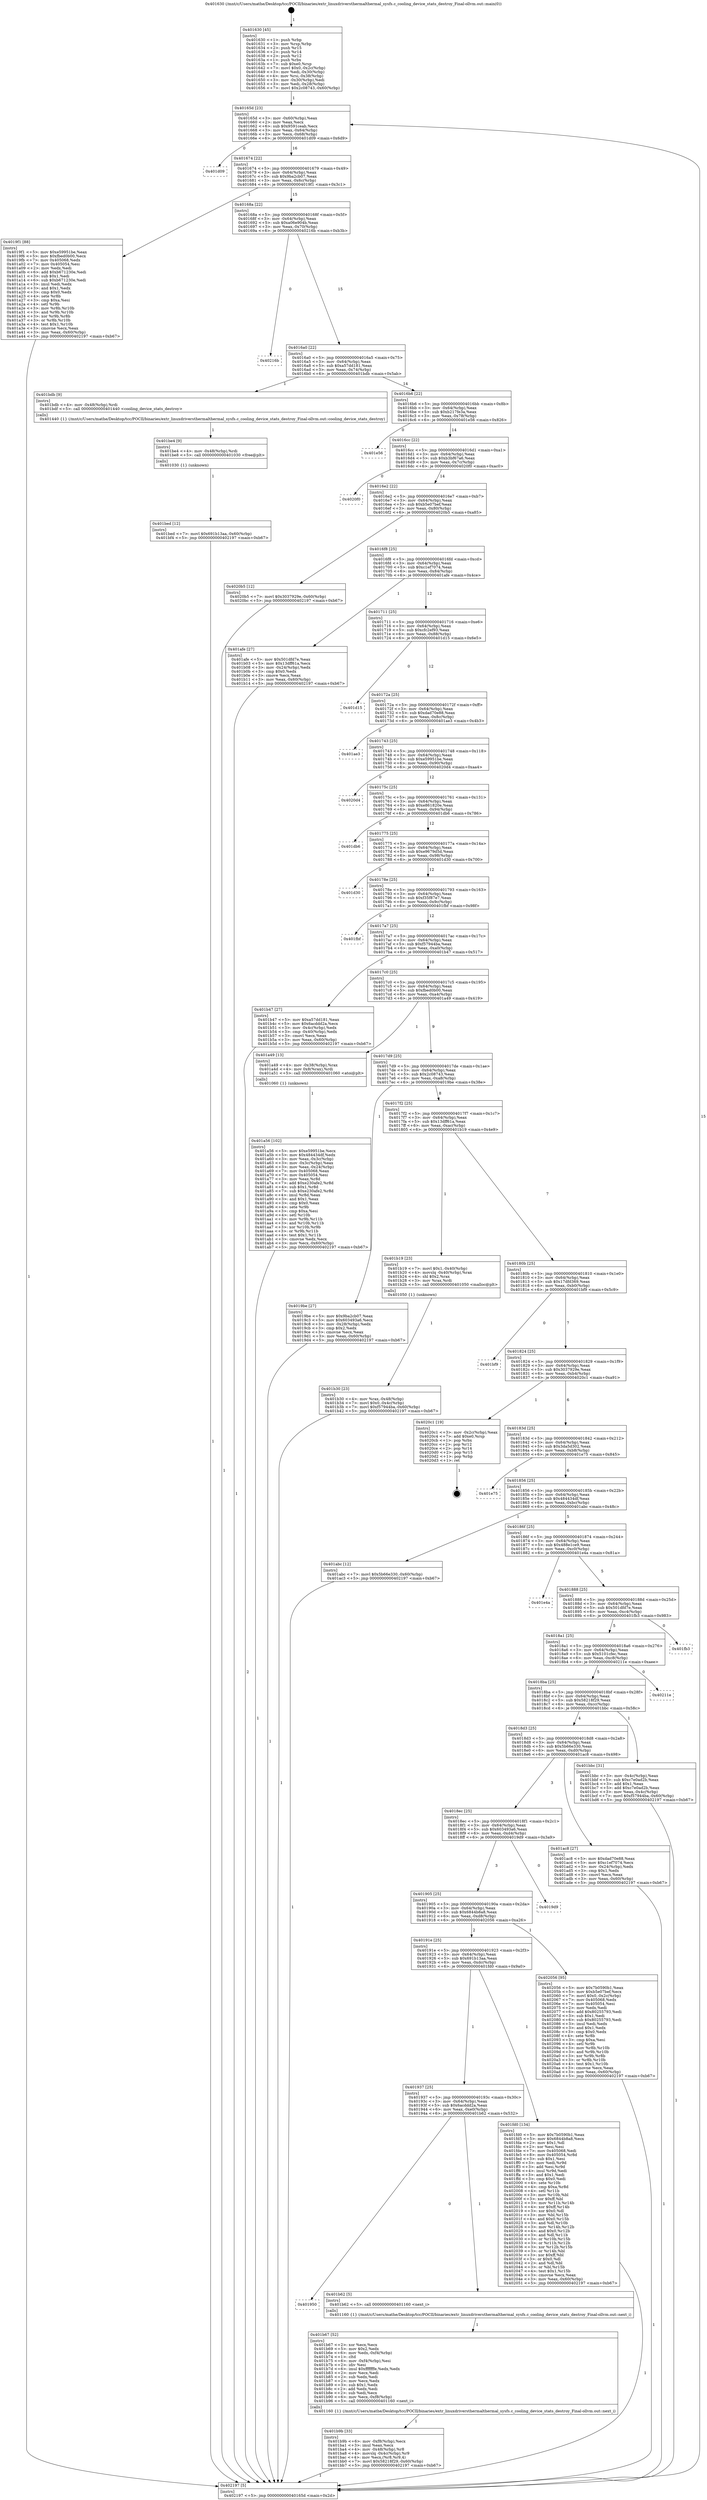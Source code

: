 digraph "0x401630" {
  label = "0x401630 (/mnt/c/Users/mathe/Desktop/tcc/POCII/binaries/extr_linuxdriversthermalthermal_sysfs.c_cooling_device_stats_destroy_Final-ollvm.out::main(0))"
  labelloc = "t"
  node[shape=record]

  Entry [label="",width=0.3,height=0.3,shape=circle,fillcolor=black,style=filled]
  "0x40165d" [label="{
     0x40165d [23]\l
     | [instrs]\l
     &nbsp;&nbsp;0x40165d \<+3\>: mov -0x60(%rbp),%eax\l
     &nbsp;&nbsp;0x401660 \<+2\>: mov %eax,%ecx\l
     &nbsp;&nbsp;0x401662 \<+6\>: sub $0x9591ceab,%ecx\l
     &nbsp;&nbsp;0x401668 \<+3\>: mov %eax,-0x64(%rbp)\l
     &nbsp;&nbsp;0x40166b \<+3\>: mov %ecx,-0x68(%rbp)\l
     &nbsp;&nbsp;0x40166e \<+6\>: je 0000000000401d09 \<main+0x6d9\>\l
  }"]
  "0x401d09" [label="{
     0x401d09\l
  }", style=dashed]
  "0x401674" [label="{
     0x401674 [22]\l
     | [instrs]\l
     &nbsp;&nbsp;0x401674 \<+5\>: jmp 0000000000401679 \<main+0x49\>\l
     &nbsp;&nbsp;0x401679 \<+3\>: mov -0x64(%rbp),%eax\l
     &nbsp;&nbsp;0x40167c \<+5\>: sub $0x9ba2cb07,%eax\l
     &nbsp;&nbsp;0x401681 \<+3\>: mov %eax,-0x6c(%rbp)\l
     &nbsp;&nbsp;0x401684 \<+6\>: je 00000000004019f1 \<main+0x3c1\>\l
  }"]
  Exit [label="",width=0.3,height=0.3,shape=circle,fillcolor=black,style=filled,peripheries=2]
  "0x4019f1" [label="{
     0x4019f1 [88]\l
     | [instrs]\l
     &nbsp;&nbsp;0x4019f1 \<+5\>: mov $0xe59951be,%eax\l
     &nbsp;&nbsp;0x4019f6 \<+5\>: mov $0xfbed0b00,%ecx\l
     &nbsp;&nbsp;0x4019fb \<+7\>: mov 0x405068,%edx\l
     &nbsp;&nbsp;0x401a02 \<+7\>: mov 0x405054,%esi\l
     &nbsp;&nbsp;0x401a09 \<+2\>: mov %edx,%edi\l
     &nbsp;&nbsp;0x401a0b \<+6\>: add $0xb671230e,%edi\l
     &nbsp;&nbsp;0x401a11 \<+3\>: sub $0x1,%edi\l
     &nbsp;&nbsp;0x401a14 \<+6\>: sub $0xb671230e,%edi\l
     &nbsp;&nbsp;0x401a1a \<+3\>: imul %edi,%edx\l
     &nbsp;&nbsp;0x401a1d \<+3\>: and $0x1,%edx\l
     &nbsp;&nbsp;0x401a20 \<+3\>: cmp $0x0,%edx\l
     &nbsp;&nbsp;0x401a23 \<+4\>: sete %r8b\l
     &nbsp;&nbsp;0x401a27 \<+3\>: cmp $0xa,%esi\l
     &nbsp;&nbsp;0x401a2a \<+4\>: setl %r9b\l
     &nbsp;&nbsp;0x401a2e \<+3\>: mov %r8b,%r10b\l
     &nbsp;&nbsp;0x401a31 \<+3\>: and %r9b,%r10b\l
     &nbsp;&nbsp;0x401a34 \<+3\>: xor %r9b,%r8b\l
     &nbsp;&nbsp;0x401a37 \<+3\>: or %r8b,%r10b\l
     &nbsp;&nbsp;0x401a3a \<+4\>: test $0x1,%r10b\l
     &nbsp;&nbsp;0x401a3e \<+3\>: cmovne %ecx,%eax\l
     &nbsp;&nbsp;0x401a41 \<+3\>: mov %eax,-0x60(%rbp)\l
     &nbsp;&nbsp;0x401a44 \<+5\>: jmp 0000000000402197 \<main+0xb67\>\l
  }"]
  "0x40168a" [label="{
     0x40168a [22]\l
     | [instrs]\l
     &nbsp;&nbsp;0x40168a \<+5\>: jmp 000000000040168f \<main+0x5f\>\l
     &nbsp;&nbsp;0x40168f \<+3\>: mov -0x64(%rbp),%eax\l
     &nbsp;&nbsp;0x401692 \<+5\>: sub $0xa06e904b,%eax\l
     &nbsp;&nbsp;0x401697 \<+3\>: mov %eax,-0x70(%rbp)\l
     &nbsp;&nbsp;0x40169a \<+6\>: je 000000000040216b \<main+0xb3b\>\l
  }"]
  "0x401bed" [label="{
     0x401bed [12]\l
     | [instrs]\l
     &nbsp;&nbsp;0x401bed \<+7\>: movl $0x691b13aa,-0x60(%rbp)\l
     &nbsp;&nbsp;0x401bf4 \<+5\>: jmp 0000000000402197 \<main+0xb67\>\l
  }"]
  "0x40216b" [label="{
     0x40216b\l
  }", style=dashed]
  "0x4016a0" [label="{
     0x4016a0 [22]\l
     | [instrs]\l
     &nbsp;&nbsp;0x4016a0 \<+5\>: jmp 00000000004016a5 \<main+0x75\>\l
     &nbsp;&nbsp;0x4016a5 \<+3\>: mov -0x64(%rbp),%eax\l
     &nbsp;&nbsp;0x4016a8 \<+5\>: sub $0xa57dd181,%eax\l
     &nbsp;&nbsp;0x4016ad \<+3\>: mov %eax,-0x74(%rbp)\l
     &nbsp;&nbsp;0x4016b0 \<+6\>: je 0000000000401bdb \<main+0x5ab\>\l
  }"]
  "0x401be4" [label="{
     0x401be4 [9]\l
     | [instrs]\l
     &nbsp;&nbsp;0x401be4 \<+4\>: mov -0x48(%rbp),%rdi\l
     &nbsp;&nbsp;0x401be8 \<+5\>: call 0000000000401030 \<free@plt\>\l
     | [calls]\l
     &nbsp;&nbsp;0x401030 \{1\} (unknown)\l
  }"]
  "0x401bdb" [label="{
     0x401bdb [9]\l
     | [instrs]\l
     &nbsp;&nbsp;0x401bdb \<+4\>: mov -0x48(%rbp),%rdi\l
     &nbsp;&nbsp;0x401bdf \<+5\>: call 0000000000401440 \<cooling_device_stats_destroy\>\l
     | [calls]\l
     &nbsp;&nbsp;0x401440 \{1\} (/mnt/c/Users/mathe/Desktop/tcc/POCII/binaries/extr_linuxdriversthermalthermal_sysfs.c_cooling_device_stats_destroy_Final-ollvm.out::cooling_device_stats_destroy)\l
  }"]
  "0x4016b6" [label="{
     0x4016b6 [22]\l
     | [instrs]\l
     &nbsp;&nbsp;0x4016b6 \<+5\>: jmp 00000000004016bb \<main+0x8b\>\l
     &nbsp;&nbsp;0x4016bb \<+3\>: mov -0x64(%rbp),%eax\l
     &nbsp;&nbsp;0x4016be \<+5\>: sub $0xb217fe3a,%eax\l
     &nbsp;&nbsp;0x4016c3 \<+3\>: mov %eax,-0x78(%rbp)\l
     &nbsp;&nbsp;0x4016c6 \<+6\>: je 0000000000401e56 \<main+0x826\>\l
  }"]
  "0x401b9b" [label="{
     0x401b9b [33]\l
     | [instrs]\l
     &nbsp;&nbsp;0x401b9b \<+6\>: mov -0xf8(%rbp),%ecx\l
     &nbsp;&nbsp;0x401ba1 \<+3\>: imul %eax,%ecx\l
     &nbsp;&nbsp;0x401ba4 \<+4\>: mov -0x48(%rbp),%r8\l
     &nbsp;&nbsp;0x401ba8 \<+4\>: movslq -0x4c(%rbp),%r9\l
     &nbsp;&nbsp;0x401bac \<+4\>: mov %ecx,(%r8,%r9,4)\l
     &nbsp;&nbsp;0x401bb0 \<+7\>: movl $0x58218f29,-0x60(%rbp)\l
     &nbsp;&nbsp;0x401bb7 \<+5\>: jmp 0000000000402197 \<main+0xb67\>\l
  }"]
  "0x401e56" [label="{
     0x401e56\l
  }", style=dashed]
  "0x4016cc" [label="{
     0x4016cc [22]\l
     | [instrs]\l
     &nbsp;&nbsp;0x4016cc \<+5\>: jmp 00000000004016d1 \<main+0xa1\>\l
     &nbsp;&nbsp;0x4016d1 \<+3\>: mov -0x64(%rbp),%eax\l
     &nbsp;&nbsp;0x4016d4 \<+5\>: sub $0xb3bf67a6,%eax\l
     &nbsp;&nbsp;0x4016d9 \<+3\>: mov %eax,-0x7c(%rbp)\l
     &nbsp;&nbsp;0x4016dc \<+6\>: je 00000000004020f0 \<main+0xac0\>\l
  }"]
  "0x401b67" [label="{
     0x401b67 [52]\l
     | [instrs]\l
     &nbsp;&nbsp;0x401b67 \<+2\>: xor %ecx,%ecx\l
     &nbsp;&nbsp;0x401b69 \<+5\>: mov $0x2,%edx\l
     &nbsp;&nbsp;0x401b6e \<+6\>: mov %edx,-0xf4(%rbp)\l
     &nbsp;&nbsp;0x401b74 \<+1\>: cltd\l
     &nbsp;&nbsp;0x401b75 \<+6\>: mov -0xf4(%rbp),%esi\l
     &nbsp;&nbsp;0x401b7b \<+2\>: idiv %esi\l
     &nbsp;&nbsp;0x401b7d \<+6\>: imul $0xfffffffe,%edx,%edx\l
     &nbsp;&nbsp;0x401b83 \<+2\>: mov %ecx,%edi\l
     &nbsp;&nbsp;0x401b85 \<+2\>: sub %edx,%edi\l
     &nbsp;&nbsp;0x401b87 \<+2\>: mov %ecx,%edx\l
     &nbsp;&nbsp;0x401b89 \<+3\>: sub $0x1,%edx\l
     &nbsp;&nbsp;0x401b8c \<+2\>: add %edx,%edi\l
     &nbsp;&nbsp;0x401b8e \<+2\>: sub %edi,%ecx\l
     &nbsp;&nbsp;0x401b90 \<+6\>: mov %ecx,-0xf8(%rbp)\l
     &nbsp;&nbsp;0x401b96 \<+5\>: call 0000000000401160 \<next_i\>\l
     | [calls]\l
     &nbsp;&nbsp;0x401160 \{1\} (/mnt/c/Users/mathe/Desktop/tcc/POCII/binaries/extr_linuxdriversthermalthermal_sysfs.c_cooling_device_stats_destroy_Final-ollvm.out::next_i)\l
  }"]
  "0x4020f0" [label="{
     0x4020f0\l
  }", style=dashed]
  "0x4016e2" [label="{
     0x4016e2 [22]\l
     | [instrs]\l
     &nbsp;&nbsp;0x4016e2 \<+5\>: jmp 00000000004016e7 \<main+0xb7\>\l
     &nbsp;&nbsp;0x4016e7 \<+3\>: mov -0x64(%rbp),%eax\l
     &nbsp;&nbsp;0x4016ea \<+5\>: sub $0xb5e07bef,%eax\l
     &nbsp;&nbsp;0x4016ef \<+3\>: mov %eax,-0x80(%rbp)\l
     &nbsp;&nbsp;0x4016f2 \<+6\>: je 00000000004020b5 \<main+0xa85\>\l
  }"]
  "0x401950" [label="{
     0x401950\l
  }", style=dashed]
  "0x4020b5" [label="{
     0x4020b5 [12]\l
     | [instrs]\l
     &nbsp;&nbsp;0x4020b5 \<+7\>: movl $0x3037929e,-0x60(%rbp)\l
     &nbsp;&nbsp;0x4020bc \<+5\>: jmp 0000000000402197 \<main+0xb67\>\l
  }"]
  "0x4016f8" [label="{
     0x4016f8 [25]\l
     | [instrs]\l
     &nbsp;&nbsp;0x4016f8 \<+5\>: jmp 00000000004016fd \<main+0xcd\>\l
     &nbsp;&nbsp;0x4016fd \<+3\>: mov -0x64(%rbp),%eax\l
     &nbsp;&nbsp;0x401700 \<+5\>: sub $0xc1ef7074,%eax\l
     &nbsp;&nbsp;0x401705 \<+6\>: mov %eax,-0x84(%rbp)\l
     &nbsp;&nbsp;0x40170b \<+6\>: je 0000000000401afe \<main+0x4ce\>\l
  }"]
  "0x401b62" [label="{
     0x401b62 [5]\l
     | [instrs]\l
     &nbsp;&nbsp;0x401b62 \<+5\>: call 0000000000401160 \<next_i\>\l
     | [calls]\l
     &nbsp;&nbsp;0x401160 \{1\} (/mnt/c/Users/mathe/Desktop/tcc/POCII/binaries/extr_linuxdriversthermalthermal_sysfs.c_cooling_device_stats_destroy_Final-ollvm.out::next_i)\l
  }"]
  "0x401afe" [label="{
     0x401afe [27]\l
     | [instrs]\l
     &nbsp;&nbsp;0x401afe \<+5\>: mov $0x501dfd7e,%eax\l
     &nbsp;&nbsp;0x401b03 \<+5\>: mov $0x13dff61a,%ecx\l
     &nbsp;&nbsp;0x401b08 \<+3\>: mov -0x24(%rbp),%edx\l
     &nbsp;&nbsp;0x401b0b \<+3\>: cmp $0x0,%edx\l
     &nbsp;&nbsp;0x401b0e \<+3\>: cmove %ecx,%eax\l
     &nbsp;&nbsp;0x401b11 \<+3\>: mov %eax,-0x60(%rbp)\l
     &nbsp;&nbsp;0x401b14 \<+5\>: jmp 0000000000402197 \<main+0xb67\>\l
  }"]
  "0x401711" [label="{
     0x401711 [25]\l
     | [instrs]\l
     &nbsp;&nbsp;0x401711 \<+5\>: jmp 0000000000401716 \<main+0xe6\>\l
     &nbsp;&nbsp;0x401716 \<+3\>: mov -0x64(%rbp),%eax\l
     &nbsp;&nbsp;0x401719 \<+5\>: sub $0xcfc2ef93,%eax\l
     &nbsp;&nbsp;0x40171e \<+6\>: mov %eax,-0x88(%rbp)\l
     &nbsp;&nbsp;0x401724 \<+6\>: je 0000000000401d15 \<main+0x6e5\>\l
  }"]
  "0x401937" [label="{
     0x401937 [25]\l
     | [instrs]\l
     &nbsp;&nbsp;0x401937 \<+5\>: jmp 000000000040193c \<main+0x30c\>\l
     &nbsp;&nbsp;0x40193c \<+3\>: mov -0x64(%rbp),%eax\l
     &nbsp;&nbsp;0x40193f \<+5\>: sub $0x6acddd2a,%eax\l
     &nbsp;&nbsp;0x401944 \<+6\>: mov %eax,-0xe0(%rbp)\l
     &nbsp;&nbsp;0x40194a \<+6\>: je 0000000000401b62 \<main+0x532\>\l
  }"]
  "0x401d15" [label="{
     0x401d15\l
  }", style=dashed]
  "0x40172a" [label="{
     0x40172a [25]\l
     | [instrs]\l
     &nbsp;&nbsp;0x40172a \<+5\>: jmp 000000000040172f \<main+0xff\>\l
     &nbsp;&nbsp;0x40172f \<+3\>: mov -0x64(%rbp),%eax\l
     &nbsp;&nbsp;0x401732 \<+5\>: sub $0xdad70e88,%eax\l
     &nbsp;&nbsp;0x401737 \<+6\>: mov %eax,-0x8c(%rbp)\l
     &nbsp;&nbsp;0x40173d \<+6\>: je 0000000000401ae3 \<main+0x4b3\>\l
  }"]
  "0x401fd0" [label="{
     0x401fd0 [134]\l
     | [instrs]\l
     &nbsp;&nbsp;0x401fd0 \<+5\>: mov $0x7b0590b1,%eax\l
     &nbsp;&nbsp;0x401fd5 \<+5\>: mov $0x6844b8a8,%ecx\l
     &nbsp;&nbsp;0x401fda \<+2\>: mov $0x1,%dl\l
     &nbsp;&nbsp;0x401fdc \<+2\>: xor %esi,%esi\l
     &nbsp;&nbsp;0x401fde \<+7\>: mov 0x405068,%edi\l
     &nbsp;&nbsp;0x401fe5 \<+8\>: mov 0x405054,%r8d\l
     &nbsp;&nbsp;0x401fed \<+3\>: sub $0x1,%esi\l
     &nbsp;&nbsp;0x401ff0 \<+3\>: mov %edi,%r9d\l
     &nbsp;&nbsp;0x401ff3 \<+3\>: add %esi,%r9d\l
     &nbsp;&nbsp;0x401ff6 \<+4\>: imul %r9d,%edi\l
     &nbsp;&nbsp;0x401ffa \<+3\>: and $0x1,%edi\l
     &nbsp;&nbsp;0x401ffd \<+3\>: cmp $0x0,%edi\l
     &nbsp;&nbsp;0x402000 \<+4\>: sete %r10b\l
     &nbsp;&nbsp;0x402004 \<+4\>: cmp $0xa,%r8d\l
     &nbsp;&nbsp;0x402008 \<+4\>: setl %r11b\l
     &nbsp;&nbsp;0x40200c \<+3\>: mov %r10b,%bl\l
     &nbsp;&nbsp;0x40200f \<+3\>: xor $0xff,%bl\l
     &nbsp;&nbsp;0x402012 \<+3\>: mov %r11b,%r14b\l
     &nbsp;&nbsp;0x402015 \<+4\>: xor $0xff,%r14b\l
     &nbsp;&nbsp;0x402019 \<+3\>: xor $0x0,%dl\l
     &nbsp;&nbsp;0x40201c \<+3\>: mov %bl,%r15b\l
     &nbsp;&nbsp;0x40201f \<+4\>: and $0x0,%r15b\l
     &nbsp;&nbsp;0x402023 \<+3\>: and %dl,%r10b\l
     &nbsp;&nbsp;0x402026 \<+3\>: mov %r14b,%r12b\l
     &nbsp;&nbsp;0x402029 \<+4\>: and $0x0,%r12b\l
     &nbsp;&nbsp;0x40202d \<+3\>: and %dl,%r11b\l
     &nbsp;&nbsp;0x402030 \<+3\>: or %r10b,%r15b\l
     &nbsp;&nbsp;0x402033 \<+3\>: or %r11b,%r12b\l
     &nbsp;&nbsp;0x402036 \<+3\>: xor %r12b,%r15b\l
     &nbsp;&nbsp;0x402039 \<+3\>: or %r14b,%bl\l
     &nbsp;&nbsp;0x40203c \<+3\>: xor $0xff,%bl\l
     &nbsp;&nbsp;0x40203f \<+3\>: or $0x0,%dl\l
     &nbsp;&nbsp;0x402042 \<+2\>: and %dl,%bl\l
     &nbsp;&nbsp;0x402044 \<+3\>: or %bl,%r15b\l
     &nbsp;&nbsp;0x402047 \<+4\>: test $0x1,%r15b\l
     &nbsp;&nbsp;0x40204b \<+3\>: cmovne %ecx,%eax\l
     &nbsp;&nbsp;0x40204e \<+3\>: mov %eax,-0x60(%rbp)\l
     &nbsp;&nbsp;0x402051 \<+5\>: jmp 0000000000402197 \<main+0xb67\>\l
  }"]
  "0x401ae3" [label="{
     0x401ae3\l
  }", style=dashed]
  "0x401743" [label="{
     0x401743 [25]\l
     | [instrs]\l
     &nbsp;&nbsp;0x401743 \<+5\>: jmp 0000000000401748 \<main+0x118\>\l
     &nbsp;&nbsp;0x401748 \<+3\>: mov -0x64(%rbp),%eax\l
     &nbsp;&nbsp;0x40174b \<+5\>: sub $0xe59951be,%eax\l
     &nbsp;&nbsp;0x401750 \<+6\>: mov %eax,-0x90(%rbp)\l
     &nbsp;&nbsp;0x401756 \<+6\>: je 00000000004020d4 \<main+0xaa4\>\l
  }"]
  "0x40191e" [label="{
     0x40191e [25]\l
     | [instrs]\l
     &nbsp;&nbsp;0x40191e \<+5\>: jmp 0000000000401923 \<main+0x2f3\>\l
     &nbsp;&nbsp;0x401923 \<+3\>: mov -0x64(%rbp),%eax\l
     &nbsp;&nbsp;0x401926 \<+5\>: sub $0x691b13aa,%eax\l
     &nbsp;&nbsp;0x40192b \<+6\>: mov %eax,-0xdc(%rbp)\l
     &nbsp;&nbsp;0x401931 \<+6\>: je 0000000000401fd0 \<main+0x9a0\>\l
  }"]
  "0x4020d4" [label="{
     0x4020d4\l
  }", style=dashed]
  "0x40175c" [label="{
     0x40175c [25]\l
     | [instrs]\l
     &nbsp;&nbsp;0x40175c \<+5\>: jmp 0000000000401761 \<main+0x131\>\l
     &nbsp;&nbsp;0x401761 \<+3\>: mov -0x64(%rbp),%eax\l
     &nbsp;&nbsp;0x401764 \<+5\>: sub $0xe861820e,%eax\l
     &nbsp;&nbsp;0x401769 \<+6\>: mov %eax,-0x94(%rbp)\l
     &nbsp;&nbsp;0x40176f \<+6\>: je 0000000000401db6 \<main+0x786\>\l
  }"]
  "0x402056" [label="{
     0x402056 [95]\l
     | [instrs]\l
     &nbsp;&nbsp;0x402056 \<+5\>: mov $0x7b0590b1,%eax\l
     &nbsp;&nbsp;0x40205b \<+5\>: mov $0xb5e07bef,%ecx\l
     &nbsp;&nbsp;0x402060 \<+7\>: movl $0x0,-0x2c(%rbp)\l
     &nbsp;&nbsp;0x402067 \<+7\>: mov 0x405068,%edx\l
     &nbsp;&nbsp;0x40206e \<+7\>: mov 0x405054,%esi\l
     &nbsp;&nbsp;0x402075 \<+2\>: mov %edx,%edi\l
     &nbsp;&nbsp;0x402077 \<+6\>: add $0x80255793,%edi\l
     &nbsp;&nbsp;0x40207d \<+3\>: sub $0x1,%edi\l
     &nbsp;&nbsp;0x402080 \<+6\>: sub $0x80255793,%edi\l
     &nbsp;&nbsp;0x402086 \<+3\>: imul %edi,%edx\l
     &nbsp;&nbsp;0x402089 \<+3\>: and $0x1,%edx\l
     &nbsp;&nbsp;0x40208c \<+3\>: cmp $0x0,%edx\l
     &nbsp;&nbsp;0x40208f \<+4\>: sete %r8b\l
     &nbsp;&nbsp;0x402093 \<+3\>: cmp $0xa,%esi\l
     &nbsp;&nbsp;0x402096 \<+4\>: setl %r9b\l
     &nbsp;&nbsp;0x40209a \<+3\>: mov %r8b,%r10b\l
     &nbsp;&nbsp;0x40209d \<+3\>: and %r9b,%r10b\l
     &nbsp;&nbsp;0x4020a0 \<+3\>: xor %r9b,%r8b\l
     &nbsp;&nbsp;0x4020a3 \<+3\>: or %r8b,%r10b\l
     &nbsp;&nbsp;0x4020a6 \<+4\>: test $0x1,%r10b\l
     &nbsp;&nbsp;0x4020aa \<+3\>: cmovne %ecx,%eax\l
     &nbsp;&nbsp;0x4020ad \<+3\>: mov %eax,-0x60(%rbp)\l
     &nbsp;&nbsp;0x4020b0 \<+5\>: jmp 0000000000402197 \<main+0xb67\>\l
  }"]
  "0x401db6" [label="{
     0x401db6\l
  }", style=dashed]
  "0x401775" [label="{
     0x401775 [25]\l
     | [instrs]\l
     &nbsp;&nbsp;0x401775 \<+5\>: jmp 000000000040177a \<main+0x14a\>\l
     &nbsp;&nbsp;0x40177a \<+3\>: mov -0x64(%rbp),%eax\l
     &nbsp;&nbsp;0x40177d \<+5\>: sub $0xe9679d5d,%eax\l
     &nbsp;&nbsp;0x401782 \<+6\>: mov %eax,-0x98(%rbp)\l
     &nbsp;&nbsp;0x401788 \<+6\>: je 0000000000401d30 \<main+0x700\>\l
  }"]
  "0x401905" [label="{
     0x401905 [25]\l
     | [instrs]\l
     &nbsp;&nbsp;0x401905 \<+5\>: jmp 000000000040190a \<main+0x2da\>\l
     &nbsp;&nbsp;0x40190a \<+3\>: mov -0x64(%rbp),%eax\l
     &nbsp;&nbsp;0x40190d \<+5\>: sub $0x6844b8a8,%eax\l
     &nbsp;&nbsp;0x401912 \<+6\>: mov %eax,-0xd8(%rbp)\l
     &nbsp;&nbsp;0x401918 \<+6\>: je 0000000000402056 \<main+0xa26\>\l
  }"]
  "0x401d30" [label="{
     0x401d30\l
  }", style=dashed]
  "0x40178e" [label="{
     0x40178e [25]\l
     | [instrs]\l
     &nbsp;&nbsp;0x40178e \<+5\>: jmp 0000000000401793 \<main+0x163\>\l
     &nbsp;&nbsp;0x401793 \<+3\>: mov -0x64(%rbp),%eax\l
     &nbsp;&nbsp;0x401796 \<+5\>: sub $0xf35f87e7,%eax\l
     &nbsp;&nbsp;0x40179b \<+6\>: mov %eax,-0x9c(%rbp)\l
     &nbsp;&nbsp;0x4017a1 \<+6\>: je 0000000000401fbf \<main+0x98f\>\l
  }"]
  "0x4019d9" [label="{
     0x4019d9\l
  }", style=dashed]
  "0x401fbf" [label="{
     0x401fbf\l
  }", style=dashed]
  "0x4017a7" [label="{
     0x4017a7 [25]\l
     | [instrs]\l
     &nbsp;&nbsp;0x4017a7 \<+5\>: jmp 00000000004017ac \<main+0x17c\>\l
     &nbsp;&nbsp;0x4017ac \<+3\>: mov -0x64(%rbp),%eax\l
     &nbsp;&nbsp;0x4017af \<+5\>: sub $0xf57944ba,%eax\l
     &nbsp;&nbsp;0x4017b4 \<+6\>: mov %eax,-0xa0(%rbp)\l
     &nbsp;&nbsp;0x4017ba \<+6\>: je 0000000000401b47 \<main+0x517\>\l
  }"]
  "0x401b30" [label="{
     0x401b30 [23]\l
     | [instrs]\l
     &nbsp;&nbsp;0x401b30 \<+4\>: mov %rax,-0x48(%rbp)\l
     &nbsp;&nbsp;0x401b34 \<+7\>: movl $0x0,-0x4c(%rbp)\l
     &nbsp;&nbsp;0x401b3b \<+7\>: movl $0xf57944ba,-0x60(%rbp)\l
     &nbsp;&nbsp;0x401b42 \<+5\>: jmp 0000000000402197 \<main+0xb67\>\l
  }"]
  "0x401b47" [label="{
     0x401b47 [27]\l
     | [instrs]\l
     &nbsp;&nbsp;0x401b47 \<+5\>: mov $0xa57dd181,%eax\l
     &nbsp;&nbsp;0x401b4c \<+5\>: mov $0x6acddd2a,%ecx\l
     &nbsp;&nbsp;0x401b51 \<+3\>: mov -0x4c(%rbp),%edx\l
     &nbsp;&nbsp;0x401b54 \<+3\>: cmp -0x40(%rbp),%edx\l
     &nbsp;&nbsp;0x401b57 \<+3\>: cmovl %ecx,%eax\l
     &nbsp;&nbsp;0x401b5a \<+3\>: mov %eax,-0x60(%rbp)\l
     &nbsp;&nbsp;0x401b5d \<+5\>: jmp 0000000000402197 \<main+0xb67\>\l
  }"]
  "0x4017c0" [label="{
     0x4017c0 [25]\l
     | [instrs]\l
     &nbsp;&nbsp;0x4017c0 \<+5\>: jmp 00000000004017c5 \<main+0x195\>\l
     &nbsp;&nbsp;0x4017c5 \<+3\>: mov -0x64(%rbp),%eax\l
     &nbsp;&nbsp;0x4017c8 \<+5\>: sub $0xfbed0b00,%eax\l
     &nbsp;&nbsp;0x4017cd \<+6\>: mov %eax,-0xa4(%rbp)\l
     &nbsp;&nbsp;0x4017d3 \<+6\>: je 0000000000401a49 \<main+0x419\>\l
  }"]
  "0x4018ec" [label="{
     0x4018ec [25]\l
     | [instrs]\l
     &nbsp;&nbsp;0x4018ec \<+5\>: jmp 00000000004018f1 \<main+0x2c1\>\l
     &nbsp;&nbsp;0x4018f1 \<+3\>: mov -0x64(%rbp),%eax\l
     &nbsp;&nbsp;0x4018f4 \<+5\>: sub $0x603493a6,%eax\l
     &nbsp;&nbsp;0x4018f9 \<+6\>: mov %eax,-0xd4(%rbp)\l
     &nbsp;&nbsp;0x4018ff \<+6\>: je 00000000004019d9 \<main+0x3a9\>\l
  }"]
  "0x401a49" [label="{
     0x401a49 [13]\l
     | [instrs]\l
     &nbsp;&nbsp;0x401a49 \<+4\>: mov -0x38(%rbp),%rax\l
     &nbsp;&nbsp;0x401a4d \<+4\>: mov 0x8(%rax),%rdi\l
     &nbsp;&nbsp;0x401a51 \<+5\>: call 0000000000401060 \<atoi@plt\>\l
     | [calls]\l
     &nbsp;&nbsp;0x401060 \{1\} (unknown)\l
  }"]
  "0x4017d9" [label="{
     0x4017d9 [25]\l
     | [instrs]\l
     &nbsp;&nbsp;0x4017d9 \<+5\>: jmp 00000000004017de \<main+0x1ae\>\l
     &nbsp;&nbsp;0x4017de \<+3\>: mov -0x64(%rbp),%eax\l
     &nbsp;&nbsp;0x4017e1 \<+5\>: sub $0x2c08743,%eax\l
     &nbsp;&nbsp;0x4017e6 \<+6\>: mov %eax,-0xa8(%rbp)\l
     &nbsp;&nbsp;0x4017ec \<+6\>: je 00000000004019be \<main+0x38e\>\l
  }"]
  "0x401ac8" [label="{
     0x401ac8 [27]\l
     | [instrs]\l
     &nbsp;&nbsp;0x401ac8 \<+5\>: mov $0xdad70e88,%eax\l
     &nbsp;&nbsp;0x401acd \<+5\>: mov $0xc1ef7074,%ecx\l
     &nbsp;&nbsp;0x401ad2 \<+3\>: mov -0x24(%rbp),%edx\l
     &nbsp;&nbsp;0x401ad5 \<+3\>: cmp $0x1,%edx\l
     &nbsp;&nbsp;0x401ad8 \<+3\>: cmovl %ecx,%eax\l
     &nbsp;&nbsp;0x401adb \<+3\>: mov %eax,-0x60(%rbp)\l
     &nbsp;&nbsp;0x401ade \<+5\>: jmp 0000000000402197 \<main+0xb67\>\l
  }"]
  "0x4019be" [label="{
     0x4019be [27]\l
     | [instrs]\l
     &nbsp;&nbsp;0x4019be \<+5\>: mov $0x9ba2cb07,%eax\l
     &nbsp;&nbsp;0x4019c3 \<+5\>: mov $0x603493a6,%ecx\l
     &nbsp;&nbsp;0x4019c8 \<+3\>: mov -0x28(%rbp),%edx\l
     &nbsp;&nbsp;0x4019cb \<+3\>: cmp $0x2,%edx\l
     &nbsp;&nbsp;0x4019ce \<+3\>: cmovne %ecx,%eax\l
     &nbsp;&nbsp;0x4019d1 \<+3\>: mov %eax,-0x60(%rbp)\l
     &nbsp;&nbsp;0x4019d4 \<+5\>: jmp 0000000000402197 \<main+0xb67\>\l
  }"]
  "0x4017f2" [label="{
     0x4017f2 [25]\l
     | [instrs]\l
     &nbsp;&nbsp;0x4017f2 \<+5\>: jmp 00000000004017f7 \<main+0x1c7\>\l
     &nbsp;&nbsp;0x4017f7 \<+3\>: mov -0x64(%rbp),%eax\l
     &nbsp;&nbsp;0x4017fa \<+5\>: sub $0x13dff61a,%eax\l
     &nbsp;&nbsp;0x4017ff \<+6\>: mov %eax,-0xac(%rbp)\l
     &nbsp;&nbsp;0x401805 \<+6\>: je 0000000000401b19 \<main+0x4e9\>\l
  }"]
  "0x402197" [label="{
     0x402197 [5]\l
     | [instrs]\l
     &nbsp;&nbsp;0x402197 \<+5\>: jmp 000000000040165d \<main+0x2d\>\l
  }"]
  "0x401630" [label="{
     0x401630 [45]\l
     | [instrs]\l
     &nbsp;&nbsp;0x401630 \<+1\>: push %rbp\l
     &nbsp;&nbsp;0x401631 \<+3\>: mov %rsp,%rbp\l
     &nbsp;&nbsp;0x401634 \<+2\>: push %r15\l
     &nbsp;&nbsp;0x401636 \<+2\>: push %r14\l
     &nbsp;&nbsp;0x401638 \<+2\>: push %r12\l
     &nbsp;&nbsp;0x40163a \<+1\>: push %rbx\l
     &nbsp;&nbsp;0x40163b \<+7\>: sub $0xe0,%rsp\l
     &nbsp;&nbsp;0x401642 \<+7\>: movl $0x0,-0x2c(%rbp)\l
     &nbsp;&nbsp;0x401649 \<+3\>: mov %edi,-0x30(%rbp)\l
     &nbsp;&nbsp;0x40164c \<+4\>: mov %rsi,-0x38(%rbp)\l
     &nbsp;&nbsp;0x401650 \<+3\>: mov -0x30(%rbp),%edi\l
     &nbsp;&nbsp;0x401653 \<+3\>: mov %edi,-0x28(%rbp)\l
     &nbsp;&nbsp;0x401656 \<+7\>: movl $0x2c08743,-0x60(%rbp)\l
  }"]
  "0x401a56" [label="{
     0x401a56 [102]\l
     | [instrs]\l
     &nbsp;&nbsp;0x401a56 \<+5\>: mov $0xe59951be,%ecx\l
     &nbsp;&nbsp;0x401a5b \<+5\>: mov $0x484434df,%edx\l
     &nbsp;&nbsp;0x401a60 \<+3\>: mov %eax,-0x3c(%rbp)\l
     &nbsp;&nbsp;0x401a63 \<+3\>: mov -0x3c(%rbp),%eax\l
     &nbsp;&nbsp;0x401a66 \<+3\>: mov %eax,-0x24(%rbp)\l
     &nbsp;&nbsp;0x401a69 \<+7\>: mov 0x405068,%eax\l
     &nbsp;&nbsp;0x401a70 \<+7\>: mov 0x405054,%esi\l
     &nbsp;&nbsp;0x401a77 \<+3\>: mov %eax,%r8d\l
     &nbsp;&nbsp;0x401a7a \<+7\>: add $0xe230afe2,%r8d\l
     &nbsp;&nbsp;0x401a81 \<+4\>: sub $0x1,%r8d\l
     &nbsp;&nbsp;0x401a85 \<+7\>: sub $0xe230afe2,%r8d\l
     &nbsp;&nbsp;0x401a8c \<+4\>: imul %r8d,%eax\l
     &nbsp;&nbsp;0x401a90 \<+3\>: and $0x1,%eax\l
     &nbsp;&nbsp;0x401a93 \<+3\>: cmp $0x0,%eax\l
     &nbsp;&nbsp;0x401a96 \<+4\>: sete %r9b\l
     &nbsp;&nbsp;0x401a9a \<+3\>: cmp $0xa,%esi\l
     &nbsp;&nbsp;0x401a9d \<+4\>: setl %r10b\l
     &nbsp;&nbsp;0x401aa1 \<+3\>: mov %r9b,%r11b\l
     &nbsp;&nbsp;0x401aa4 \<+3\>: and %r10b,%r11b\l
     &nbsp;&nbsp;0x401aa7 \<+3\>: xor %r10b,%r9b\l
     &nbsp;&nbsp;0x401aaa \<+3\>: or %r9b,%r11b\l
     &nbsp;&nbsp;0x401aad \<+4\>: test $0x1,%r11b\l
     &nbsp;&nbsp;0x401ab1 \<+3\>: cmovne %edx,%ecx\l
     &nbsp;&nbsp;0x401ab4 \<+3\>: mov %ecx,-0x60(%rbp)\l
     &nbsp;&nbsp;0x401ab7 \<+5\>: jmp 0000000000402197 \<main+0xb67\>\l
  }"]
  "0x4018d3" [label="{
     0x4018d3 [25]\l
     | [instrs]\l
     &nbsp;&nbsp;0x4018d3 \<+5\>: jmp 00000000004018d8 \<main+0x2a8\>\l
     &nbsp;&nbsp;0x4018d8 \<+3\>: mov -0x64(%rbp),%eax\l
     &nbsp;&nbsp;0x4018db \<+5\>: sub $0x5b66e330,%eax\l
     &nbsp;&nbsp;0x4018e0 \<+6\>: mov %eax,-0xd0(%rbp)\l
     &nbsp;&nbsp;0x4018e6 \<+6\>: je 0000000000401ac8 \<main+0x498\>\l
  }"]
  "0x401b19" [label="{
     0x401b19 [23]\l
     | [instrs]\l
     &nbsp;&nbsp;0x401b19 \<+7\>: movl $0x1,-0x40(%rbp)\l
     &nbsp;&nbsp;0x401b20 \<+4\>: movslq -0x40(%rbp),%rax\l
     &nbsp;&nbsp;0x401b24 \<+4\>: shl $0x2,%rax\l
     &nbsp;&nbsp;0x401b28 \<+3\>: mov %rax,%rdi\l
     &nbsp;&nbsp;0x401b2b \<+5\>: call 0000000000401050 \<malloc@plt\>\l
     | [calls]\l
     &nbsp;&nbsp;0x401050 \{1\} (unknown)\l
  }"]
  "0x40180b" [label="{
     0x40180b [25]\l
     | [instrs]\l
     &nbsp;&nbsp;0x40180b \<+5\>: jmp 0000000000401810 \<main+0x1e0\>\l
     &nbsp;&nbsp;0x401810 \<+3\>: mov -0x64(%rbp),%eax\l
     &nbsp;&nbsp;0x401813 \<+5\>: sub $0x17dfd369,%eax\l
     &nbsp;&nbsp;0x401818 \<+6\>: mov %eax,-0xb0(%rbp)\l
     &nbsp;&nbsp;0x40181e \<+6\>: je 0000000000401bf9 \<main+0x5c9\>\l
  }"]
  "0x401bbc" [label="{
     0x401bbc [31]\l
     | [instrs]\l
     &nbsp;&nbsp;0x401bbc \<+3\>: mov -0x4c(%rbp),%eax\l
     &nbsp;&nbsp;0x401bbf \<+5\>: sub $0xc7e0ad2b,%eax\l
     &nbsp;&nbsp;0x401bc4 \<+3\>: add $0x1,%eax\l
     &nbsp;&nbsp;0x401bc7 \<+5\>: add $0xc7e0ad2b,%eax\l
     &nbsp;&nbsp;0x401bcc \<+3\>: mov %eax,-0x4c(%rbp)\l
     &nbsp;&nbsp;0x401bcf \<+7\>: movl $0xf57944ba,-0x60(%rbp)\l
     &nbsp;&nbsp;0x401bd6 \<+5\>: jmp 0000000000402197 \<main+0xb67\>\l
  }"]
  "0x401bf9" [label="{
     0x401bf9\l
  }", style=dashed]
  "0x401824" [label="{
     0x401824 [25]\l
     | [instrs]\l
     &nbsp;&nbsp;0x401824 \<+5\>: jmp 0000000000401829 \<main+0x1f9\>\l
     &nbsp;&nbsp;0x401829 \<+3\>: mov -0x64(%rbp),%eax\l
     &nbsp;&nbsp;0x40182c \<+5\>: sub $0x3037929e,%eax\l
     &nbsp;&nbsp;0x401831 \<+6\>: mov %eax,-0xb4(%rbp)\l
     &nbsp;&nbsp;0x401837 \<+6\>: je 00000000004020c1 \<main+0xa91\>\l
  }"]
  "0x4018ba" [label="{
     0x4018ba [25]\l
     | [instrs]\l
     &nbsp;&nbsp;0x4018ba \<+5\>: jmp 00000000004018bf \<main+0x28f\>\l
     &nbsp;&nbsp;0x4018bf \<+3\>: mov -0x64(%rbp),%eax\l
     &nbsp;&nbsp;0x4018c2 \<+5\>: sub $0x58218f29,%eax\l
     &nbsp;&nbsp;0x4018c7 \<+6\>: mov %eax,-0xcc(%rbp)\l
     &nbsp;&nbsp;0x4018cd \<+6\>: je 0000000000401bbc \<main+0x58c\>\l
  }"]
  "0x4020c1" [label="{
     0x4020c1 [19]\l
     | [instrs]\l
     &nbsp;&nbsp;0x4020c1 \<+3\>: mov -0x2c(%rbp),%eax\l
     &nbsp;&nbsp;0x4020c4 \<+7\>: add $0xe0,%rsp\l
     &nbsp;&nbsp;0x4020cb \<+1\>: pop %rbx\l
     &nbsp;&nbsp;0x4020cc \<+2\>: pop %r12\l
     &nbsp;&nbsp;0x4020ce \<+2\>: pop %r14\l
     &nbsp;&nbsp;0x4020d0 \<+2\>: pop %r15\l
     &nbsp;&nbsp;0x4020d2 \<+1\>: pop %rbp\l
     &nbsp;&nbsp;0x4020d3 \<+1\>: ret\l
  }"]
  "0x40183d" [label="{
     0x40183d [25]\l
     | [instrs]\l
     &nbsp;&nbsp;0x40183d \<+5\>: jmp 0000000000401842 \<main+0x212\>\l
     &nbsp;&nbsp;0x401842 \<+3\>: mov -0x64(%rbp),%eax\l
     &nbsp;&nbsp;0x401845 \<+5\>: sub $0x3da5d302,%eax\l
     &nbsp;&nbsp;0x40184a \<+6\>: mov %eax,-0xb8(%rbp)\l
     &nbsp;&nbsp;0x401850 \<+6\>: je 0000000000401e75 \<main+0x845\>\l
  }"]
  "0x40211e" [label="{
     0x40211e\l
  }", style=dashed]
  "0x401e75" [label="{
     0x401e75\l
  }", style=dashed]
  "0x401856" [label="{
     0x401856 [25]\l
     | [instrs]\l
     &nbsp;&nbsp;0x401856 \<+5\>: jmp 000000000040185b \<main+0x22b\>\l
     &nbsp;&nbsp;0x40185b \<+3\>: mov -0x64(%rbp),%eax\l
     &nbsp;&nbsp;0x40185e \<+5\>: sub $0x484434df,%eax\l
     &nbsp;&nbsp;0x401863 \<+6\>: mov %eax,-0xbc(%rbp)\l
     &nbsp;&nbsp;0x401869 \<+6\>: je 0000000000401abc \<main+0x48c\>\l
  }"]
  "0x4018a1" [label="{
     0x4018a1 [25]\l
     | [instrs]\l
     &nbsp;&nbsp;0x4018a1 \<+5\>: jmp 00000000004018a6 \<main+0x276\>\l
     &nbsp;&nbsp;0x4018a6 \<+3\>: mov -0x64(%rbp),%eax\l
     &nbsp;&nbsp;0x4018a9 \<+5\>: sub $0x5101cfec,%eax\l
     &nbsp;&nbsp;0x4018ae \<+6\>: mov %eax,-0xc8(%rbp)\l
     &nbsp;&nbsp;0x4018b4 \<+6\>: je 000000000040211e \<main+0xaee\>\l
  }"]
  "0x401abc" [label="{
     0x401abc [12]\l
     | [instrs]\l
     &nbsp;&nbsp;0x401abc \<+7\>: movl $0x5b66e330,-0x60(%rbp)\l
     &nbsp;&nbsp;0x401ac3 \<+5\>: jmp 0000000000402197 \<main+0xb67\>\l
  }"]
  "0x40186f" [label="{
     0x40186f [25]\l
     | [instrs]\l
     &nbsp;&nbsp;0x40186f \<+5\>: jmp 0000000000401874 \<main+0x244\>\l
     &nbsp;&nbsp;0x401874 \<+3\>: mov -0x64(%rbp),%eax\l
     &nbsp;&nbsp;0x401877 \<+5\>: sub $0x488e1ce9,%eax\l
     &nbsp;&nbsp;0x40187c \<+6\>: mov %eax,-0xc0(%rbp)\l
     &nbsp;&nbsp;0x401882 \<+6\>: je 0000000000401e4a \<main+0x81a\>\l
  }"]
  "0x401fb3" [label="{
     0x401fb3\l
  }", style=dashed]
  "0x401e4a" [label="{
     0x401e4a\l
  }", style=dashed]
  "0x401888" [label="{
     0x401888 [25]\l
     | [instrs]\l
     &nbsp;&nbsp;0x401888 \<+5\>: jmp 000000000040188d \<main+0x25d\>\l
     &nbsp;&nbsp;0x40188d \<+3\>: mov -0x64(%rbp),%eax\l
     &nbsp;&nbsp;0x401890 \<+5\>: sub $0x501dfd7e,%eax\l
     &nbsp;&nbsp;0x401895 \<+6\>: mov %eax,-0xc4(%rbp)\l
     &nbsp;&nbsp;0x40189b \<+6\>: je 0000000000401fb3 \<main+0x983\>\l
  }"]
  Entry -> "0x401630" [label=" 1"]
  "0x40165d" -> "0x401d09" [label=" 0"]
  "0x40165d" -> "0x401674" [label=" 16"]
  "0x4020c1" -> Exit [label=" 1"]
  "0x401674" -> "0x4019f1" [label=" 1"]
  "0x401674" -> "0x40168a" [label=" 15"]
  "0x4020b5" -> "0x402197" [label=" 1"]
  "0x40168a" -> "0x40216b" [label=" 0"]
  "0x40168a" -> "0x4016a0" [label=" 15"]
  "0x402056" -> "0x402197" [label=" 1"]
  "0x4016a0" -> "0x401bdb" [label=" 1"]
  "0x4016a0" -> "0x4016b6" [label=" 14"]
  "0x401fd0" -> "0x402197" [label=" 1"]
  "0x4016b6" -> "0x401e56" [label=" 0"]
  "0x4016b6" -> "0x4016cc" [label=" 14"]
  "0x401bed" -> "0x402197" [label=" 1"]
  "0x4016cc" -> "0x4020f0" [label=" 0"]
  "0x4016cc" -> "0x4016e2" [label=" 14"]
  "0x401be4" -> "0x401bed" [label=" 1"]
  "0x4016e2" -> "0x4020b5" [label=" 1"]
  "0x4016e2" -> "0x4016f8" [label=" 13"]
  "0x401bdb" -> "0x401be4" [label=" 1"]
  "0x4016f8" -> "0x401afe" [label=" 1"]
  "0x4016f8" -> "0x401711" [label=" 12"]
  "0x401bbc" -> "0x402197" [label=" 1"]
  "0x401711" -> "0x401d15" [label=" 0"]
  "0x401711" -> "0x40172a" [label=" 12"]
  "0x401b67" -> "0x401b9b" [label=" 1"]
  "0x40172a" -> "0x401ae3" [label=" 0"]
  "0x40172a" -> "0x401743" [label=" 12"]
  "0x401b62" -> "0x401b67" [label=" 1"]
  "0x401743" -> "0x4020d4" [label=" 0"]
  "0x401743" -> "0x40175c" [label=" 12"]
  "0x401937" -> "0x401b62" [label=" 1"]
  "0x40175c" -> "0x401db6" [label=" 0"]
  "0x40175c" -> "0x401775" [label=" 12"]
  "0x401b9b" -> "0x402197" [label=" 1"]
  "0x401775" -> "0x401d30" [label=" 0"]
  "0x401775" -> "0x40178e" [label=" 12"]
  "0x40191e" -> "0x401fd0" [label=" 1"]
  "0x40178e" -> "0x401fbf" [label=" 0"]
  "0x40178e" -> "0x4017a7" [label=" 12"]
  "0x401937" -> "0x401950" [label=" 0"]
  "0x4017a7" -> "0x401b47" [label=" 2"]
  "0x4017a7" -> "0x4017c0" [label=" 10"]
  "0x401905" -> "0x402056" [label=" 1"]
  "0x4017c0" -> "0x401a49" [label=" 1"]
  "0x4017c0" -> "0x4017d9" [label=" 9"]
  "0x40191e" -> "0x401937" [label=" 1"]
  "0x4017d9" -> "0x4019be" [label=" 1"]
  "0x4017d9" -> "0x4017f2" [label=" 8"]
  "0x4019be" -> "0x402197" [label=" 1"]
  "0x401630" -> "0x40165d" [label=" 1"]
  "0x402197" -> "0x40165d" [label=" 15"]
  "0x4019f1" -> "0x402197" [label=" 1"]
  "0x401a49" -> "0x401a56" [label=" 1"]
  "0x401a56" -> "0x402197" [label=" 1"]
  "0x4018ec" -> "0x401905" [label=" 3"]
  "0x4017f2" -> "0x401b19" [label=" 1"]
  "0x4017f2" -> "0x40180b" [label=" 7"]
  "0x401905" -> "0x40191e" [label=" 2"]
  "0x40180b" -> "0x401bf9" [label=" 0"]
  "0x40180b" -> "0x401824" [label=" 7"]
  "0x401b47" -> "0x402197" [label=" 2"]
  "0x401824" -> "0x4020c1" [label=" 1"]
  "0x401824" -> "0x40183d" [label=" 6"]
  "0x401b19" -> "0x401b30" [label=" 1"]
  "0x40183d" -> "0x401e75" [label=" 0"]
  "0x40183d" -> "0x401856" [label=" 6"]
  "0x401afe" -> "0x402197" [label=" 1"]
  "0x401856" -> "0x401abc" [label=" 1"]
  "0x401856" -> "0x40186f" [label=" 5"]
  "0x401abc" -> "0x402197" [label=" 1"]
  "0x4018d3" -> "0x4018ec" [label=" 3"]
  "0x40186f" -> "0x401e4a" [label=" 0"]
  "0x40186f" -> "0x401888" [label=" 5"]
  "0x4018d3" -> "0x401ac8" [label=" 1"]
  "0x401888" -> "0x401fb3" [label=" 0"]
  "0x401888" -> "0x4018a1" [label=" 5"]
  "0x401ac8" -> "0x402197" [label=" 1"]
  "0x4018a1" -> "0x40211e" [label=" 0"]
  "0x4018a1" -> "0x4018ba" [label=" 5"]
  "0x401b30" -> "0x402197" [label=" 1"]
  "0x4018ba" -> "0x401bbc" [label=" 1"]
  "0x4018ba" -> "0x4018d3" [label=" 4"]
  "0x4018ec" -> "0x4019d9" [label=" 0"]
}
